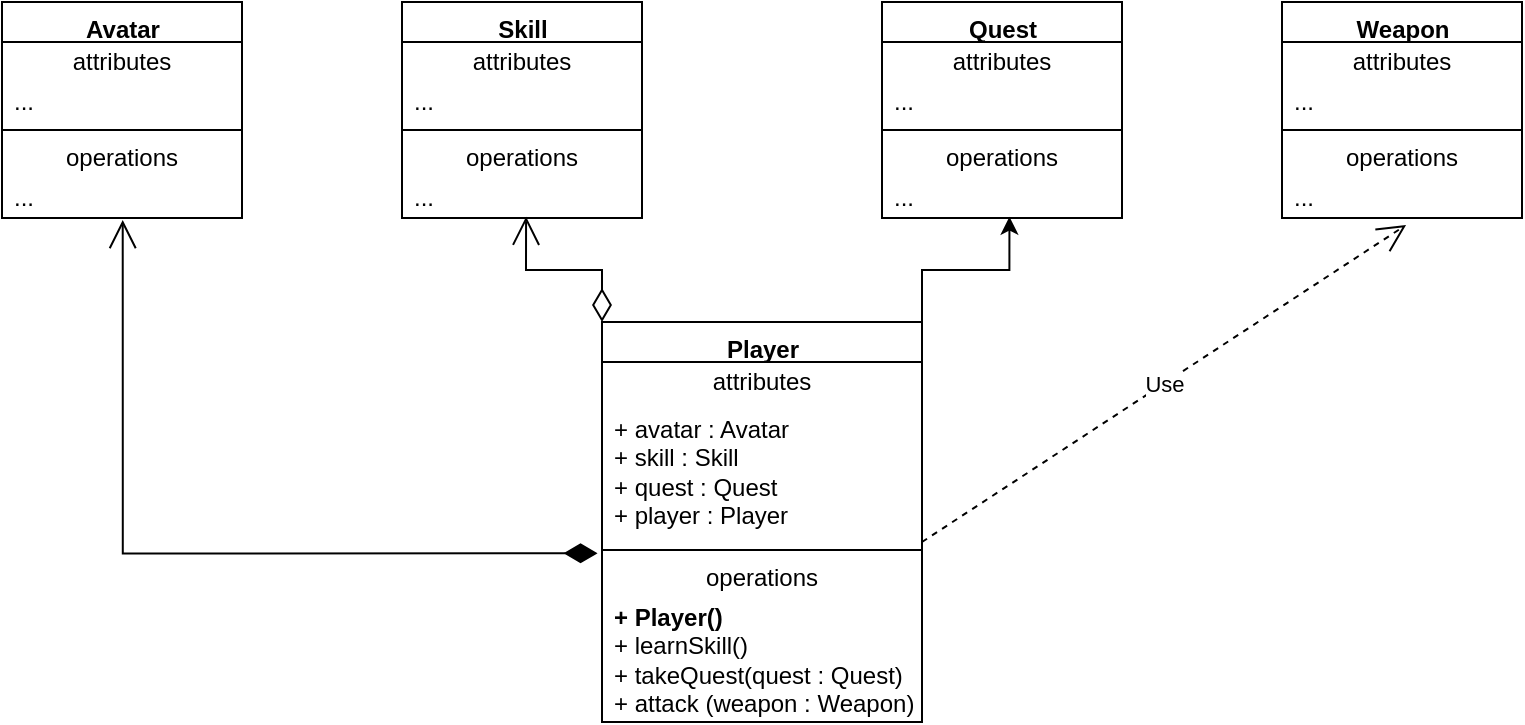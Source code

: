 <mxfile version="20.6.0" type="github">
  <diagram id="YHjtE7DKRVrSAVD579Tr" name="Page-1">
    <mxGraphModel dx="1103" dy="576" grid="1" gridSize="10" guides="1" tooltips="1" connect="1" arrows="1" fold="1" page="1" pageScale="1" pageWidth="850" pageHeight="1100" math="0" shadow="0">
      <root>
        <mxCell id="0" />
        <mxCell id="1" parent="0" />
        <mxCell id="dvTQIRzniaMZb9rKBd6b-1" value="&lt;b&gt;Avatar&lt;/b&gt;" style="swimlane;fontStyle=0;align=center;verticalAlign=top;childLayout=stackLayout;horizontal=1;startSize=20;horizontalStack=0;resizeParent=1;resizeParentMax=0;resizeLast=0;collapsible=0;marginBottom=0;html=1;" vertex="1" parent="1">
          <mxGeometry x="40" y="240" width="120" height="108" as="geometry" />
        </mxCell>
        <mxCell id="dvTQIRzniaMZb9rKBd6b-2" value="attributes" style="text;html=1;strokeColor=none;fillColor=none;align=center;verticalAlign=middle;spacingLeft=4;spacingRight=4;overflow=hidden;rotatable=0;points=[[0,0.5],[1,0.5]];portConstraint=eastwest;" vertex="1" parent="dvTQIRzniaMZb9rKBd6b-1">
          <mxGeometry y="20" width="120" height="20" as="geometry" />
        </mxCell>
        <mxCell id="dvTQIRzniaMZb9rKBd6b-5" value="..." style="text;html=1;strokeColor=none;fillColor=none;align=left;verticalAlign=middle;spacingLeft=4;spacingRight=4;overflow=hidden;rotatable=0;points=[[0,0.5],[1,0.5]];portConstraint=eastwest;" vertex="1" parent="dvTQIRzniaMZb9rKBd6b-1">
          <mxGeometry y="40" width="120" height="20" as="geometry" />
        </mxCell>
        <mxCell id="dvTQIRzniaMZb9rKBd6b-6" value="" style="line;strokeWidth=1;fillColor=none;align=left;verticalAlign=middle;spacingTop=-1;spacingLeft=3;spacingRight=3;rotatable=0;labelPosition=right;points=[];portConstraint=eastwest;" vertex="1" parent="dvTQIRzniaMZb9rKBd6b-1">
          <mxGeometry y="60" width="120" height="8" as="geometry" />
        </mxCell>
        <mxCell id="dvTQIRzniaMZb9rKBd6b-7" value="operations" style="text;html=1;strokeColor=none;fillColor=none;align=center;verticalAlign=middle;spacingLeft=4;spacingRight=4;overflow=hidden;rotatable=0;points=[[0,0.5],[1,0.5]];portConstraint=eastwest;" vertex="1" parent="dvTQIRzniaMZb9rKBd6b-1">
          <mxGeometry y="68" width="120" height="20" as="geometry" />
        </mxCell>
        <mxCell id="dvTQIRzniaMZb9rKBd6b-8" value="..." style="text;html=1;strokeColor=none;fillColor=none;align=left;verticalAlign=middle;spacingLeft=4;spacingRight=4;overflow=hidden;rotatable=0;points=[[0,0.5],[1,0.5]];portConstraint=eastwest;" vertex="1" parent="dvTQIRzniaMZb9rKBd6b-1">
          <mxGeometry y="88" width="120" height="20" as="geometry" />
        </mxCell>
        <mxCell id="dvTQIRzniaMZb9rKBd6b-9" value="&lt;b&gt;Skill&lt;/b&gt;" style="swimlane;fontStyle=0;align=center;verticalAlign=top;childLayout=stackLayout;horizontal=1;startSize=20;horizontalStack=0;resizeParent=1;resizeParentMax=0;resizeLast=0;collapsible=0;marginBottom=0;html=1;" vertex="1" parent="1">
          <mxGeometry x="240" y="240" width="120" height="108" as="geometry" />
        </mxCell>
        <mxCell id="dvTQIRzniaMZb9rKBd6b-10" value="attributes" style="text;html=1;strokeColor=none;fillColor=none;align=center;verticalAlign=middle;spacingLeft=4;spacingRight=4;overflow=hidden;rotatable=0;points=[[0,0.5],[1,0.5]];portConstraint=eastwest;" vertex="1" parent="dvTQIRzniaMZb9rKBd6b-9">
          <mxGeometry y="20" width="120" height="20" as="geometry" />
        </mxCell>
        <mxCell id="dvTQIRzniaMZb9rKBd6b-11" value="..." style="text;html=1;strokeColor=none;fillColor=none;align=left;verticalAlign=middle;spacingLeft=4;spacingRight=4;overflow=hidden;rotatable=0;points=[[0,0.5],[1,0.5]];portConstraint=eastwest;" vertex="1" parent="dvTQIRzniaMZb9rKBd6b-9">
          <mxGeometry y="40" width="120" height="20" as="geometry" />
        </mxCell>
        <mxCell id="dvTQIRzniaMZb9rKBd6b-12" value="" style="line;strokeWidth=1;fillColor=none;align=left;verticalAlign=middle;spacingTop=-1;spacingLeft=3;spacingRight=3;rotatable=0;labelPosition=right;points=[];portConstraint=eastwest;" vertex="1" parent="dvTQIRzniaMZb9rKBd6b-9">
          <mxGeometry y="60" width="120" height="8" as="geometry" />
        </mxCell>
        <mxCell id="dvTQIRzniaMZb9rKBd6b-13" value="operations" style="text;html=1;strokeColor=none;fillColor=none;align=center;verticalAlign=middle;spacingLeft=4;spacingRight=4;overflow=hidden;rotatable=0;points=[[0,0.5],[1,0.5]];portConstraint=eastwest;" vertex="1" parent="dvTQIRzniaMZb9rKBd6b-9">
          <mxGeometry y="68" width="120" height="20" as="geometry" />
        </mxCell>
        <mxCell id="dvTQIRzniaMZb9rKBd6b-14" value="..." style="text;html=1;strokeColor=none;fillColor=none;align=left;verticalAlign=middle;spacingLeft=4;spacingRight=4;overflow=hidden;rotatable=0;points=[[0,0.5],[1,0.5]];portConstraint=eastwest;" vertex="1" parent="dvTQIRzniaMZb9rKBd6b-9">
          <mxGeometry y="88" width="120" height="20" as="geometry" />
        </mxCell>
        <mxCell id="dvTQIRzniaMZb9rKBd6b-15" value="&lt;b&gt;Quest&lt;/b&gt;" style="swimlane;fontStyle=0;align=center;verticalAlign=top;childLayout=stackLayout;horizontal=1;startSize=20;horizontalStack=0;resizeParent=1;resizeParentMax=0;resizeLast=0;collapsible=0;marginBottom=0;html=1;" vertex="1" parent="1">
          <mxGeometry x="480" y="240" width="120" height="108" as="geometry" />
        </mxCell>
        <mxCell id="dvTQIRzniaMZb9rKBd6b-16" value="attributes" style="text;html=1;strokeColor=none;fillColor=none;align=center;verticalAlign=middle;spacingLeft=4;spacingRight=4;overflow=hidden;rotatable=0;points=[[0,0.5],[1,0.5]];portConstraint=eastwest;" vertex="1" parent="dvTQIRzniaMZb9rKBd6b-15">
          <mxGeometry y="20" width="120" height="20" as="geometry" />
        </mxCell>
        <mxCell id="dvTQIRzniaMZb9rKBd6b-17" value="..." style="text;html=1;strokeColor=none;fillColor=none;align=left;verticalAlign=middle;spacingLeft=4;spacingRight=4;overflow=hidden;rotatable=0;points=[[0,0.5],[1,0.5]];portConstraint=eastwest;" vertex="1" parent="dvTQIRzniaMZb9rKBd6b-15">
          <mxGeometry y="40" width="120" height="20" as="geometry" />
        </mxCell>
        <mxCell id="dvTQIRzniaMZb9rKBd6b-18" value="" style="line;strokeWidth=1;fillColor=none;align=left;verticalAlign=middle;spacingTop=-1;spacingLeft=3;spacingRight=3;rotatable=0;labelPosition=right;points=[];portConstraint=eastwest;" vertex="1" parent="dvTQIRzniaMZb9rKBd6b-15">
          <mxGeometry y="60" width="120" height="8" as="geometry" />
        </mxCell>
        <mxCell id="dvTQIRzniaMZb9rKBd6b-19" value="operations" style="text;html=1;strokeColor=none;fillColor=none;align=center;verticalAlign=middle;spacingLeft=4;spacingRight=4;overflow=hidden;rotatable=0;points=[[0,0.5],[1,0.5]];portConstraint=eastwest;" vertex="1" parent="dvTQIRzniaMZb9rKBd6b-15">
          <mxGeometry y="68" width="120" height="20" as="geometry" />
        </mxCell>
        <mxCell id="dvTQIRzniaMZb9rKBd6b-20" value="..." style="text;html=1;strokeColor=none;fillColor=none;align=left;verticalAlign=middle;spacingLeft=4;spacingRight=4;overflow=hidden;rotatable=0;points=[[0,0.5],[1,0.5]];portConstraint=eastwest;" vertex="1" parent="dvTQIRzniaMZb9rKBd6b-15">
          <mxGeometry y="88" width="120" height="20" as="geometry" />
        </mxCell>
        <mxCell id="dvTQIRzniaMZb9rKBd6b-21" value="&lt;b&gt;Weapon&lt;/b&gt;" style="swimlane;fontStyle=0;align=center;verticalAlign=top;childLayout=stackLayout;horizontal=1;startSize=20;horizontalStack=0;resizeParent=1;resizeParentMax=0;resizeLast=0;collapsible=0;marginBottom=0;html=1;" vertex="1" parent="1">
          <mxGeometry x="680" y="240" width="120" height="108" as="geometry" />
        </mxCell>
        <mxCell id="dvTQIRzniaMZb9rKBd6b-22" value="attributes" style="text;html=1;strokeColor=none;fillColor=none;align=center;verticalAlign=middle;spacingLeft=4;spacingRight=4;overflow=hidden;rotatable=0;points=[[0,0.5],[1,0.5]];portConstraint=eastwest;" vertex="1" parent="dvTQIRzniaMZb9rKBd6b-21">
          <mxGeometry y="20" width="120" height="20" as="geometry" />
        </mxCell>
        <mxCell id="dvTQIRzniaMZb9rKBd6b-23" value="..." style="text;html=1;strokeColor=none;fillColor=none;align=left;verticalAlign=middle;spacingLeft=4;spacingRight=4;overflow=hidden;rotatable=0;points=[[0,0.5],[1,0.5]];portConstraint=eastwest;" vertex="1" parent="dvTQIRzniaMZb9rKBd6b-21">
          <mxGeometry y="40" width="120" height="20" as="geometry" />
        </mxCell>
        <mxCell id="dvTQIRzniaMZb9rKBd6b-24" value="" style="line;strokeWidth=1;fillColor=none;align=left;verticalAlign=middle;spacingTop=-1;spacingLeft=3;spacingRight=3;rotatable=0;labelPosition=right;points=[];portConstraint=eastwest;" vertex="1" parent="dvTQIRzniaMZb9rKBd6b-21">
          <mxGeometry y="60" width="120" height="8" as="geometry" />
        </mxCell>
        <mxCell id="dvTQIRzniaMZb9rKBd6b-25" value="operations" style="text;html=1;strokeColor=none;fillColor=none;align=center;verticalAlign=middle;spacingLeft=4;spacingRight=4;overflow=hidden;rotatable=0;points=[[0,0.5],[1,0.5]];portConstraint=eastwest;" vertex="1" parent="dvTQIRzniaMZb9rKBd6b-21">
          <mxGeometry y="68" width="120" height="20" as="geometry" />
        </mxCell>
        <mxCell id="dvTQIRzniaMZb9rKBd6b-26" value="..." style="text;html=1;strokeColor=none;fillColor=none;align=left;verticalAlign=middle;spacingLeft=4;spacingRight=4;overflow=hidden;rotatable=0;points=[[0,0.5],[1,0.5]];portConstraint=eastwest;" vertex="1" parent="dvTQIRzniaMZb9rKBd6b-21">
          <mxGeometry y="88" width="120" height="20" as="geometry" />
        </mxCell>
        <mxCell id="dvTQIRzniaMZb9rKBd6b-38" style="edgeStyle=orthogonalEdgeStyle;rounded=0;orthogonalLoop=1;jettySize=auto;html=1;exitX=1;exitY=0;exitDx=0;exitDy=0;entryX=0.531;entryY=0.967;entryDx=0;entryDy=0;entryPerimeter=0;" edge="1" parent="1" source="dvTQIRzniaMZb9rKBd6b-27" target="dvTQIRzniaMZb9rKBd6b-20">
          <mxGeometry relative="1" as="geometry" />
        </mxCell>
        <mxCell id="dvTQIRzniaMZb9rKBd6b-27" value="&lt;b&gt;Player&lt;/b&gt;" style="swimlane;fontStyle=0;align=center;verticalAlign=top;childLayout=stackLayout;horizontal=1;startSize=20;horizontalStack=0;resizeParent=1;resizeParentMax=0;resizeLast=0;collapsible=0;marginBottom=0;html=1;" vertex="1" parent="1">
          <mxGeometry x="340" y="400" width="160" height="200" as="geometry" />
        </mxCell>
        <mxCell id="dvTQIRzniaMZb9rKBd6b-28" value="attributes" style="text;html=1;strokeColor=none;fillColor=none;align=center;verticalAlign=middle;spacingLeft=4;spacingRight=4;overflow=hidden;rotatable=0;points=[[0,0.5],[1,0.5]];portConstraint=eastwest;" vertex="1" parent="dvTQIRzniaMZb9rKBd6b-27">
          <mxGeometry y="20" width="160" height="20" as="geometry" />
        </mxCell>
        <mxCell id="dvTQIRzniaMZb9rKBd6b-29" value="+ avatar : Avatar&lt;br&gt;+ skill : Skill&lt;br&gt;+ quest : Quest&lt;br&gt;+ player : Player" style="text;html=1;strokeColor=none;fillColor=none;align=left;verticalAlign=middle;spacingLeft=4;spacingRight=4;overflow=hidden;rotatable=0;points=[[0,0.5],[1,0.5]];portConstraint=eastwest;" vertex="1" parent="dvTQIRzniaMZb9rKBd6b-27">
          <mxGeometry y="40" width="160" height="70" as="geometry" />
        </mxCell>
        <mxCell id="dvTQIRzniaMZb9rKBd6b-30" value="" style="line;strokeWidth=1;fillColor=none;align=left;verticalAlign=middle;spacingTop=-1;spacingLeft=3;spacingRight=3;rotatable=0;labelPosition=right;points=[];portConstraint=eastwest;" vertex="1" parent="dvTQIRzniaMZb9rKBd6b-27">
          <mxGeometry y="110" width="160" height="8" as="geometry" />
        </mxCell>
        <mxCell id="dvTQIRzniaMZb9rKBd6b-31" value="operations" style="text;html=1;strokeColor=none;fillColor=none;align=center;verticalAlign=middle;spacingLeft=4;spacingRight=4;overflow=hidden;rotatable=0;points=[[0,0.5],[1,0.5]];portConstraint=eastwest;" vertex="1" parent="dvTQIRzniaMZb9rKBd6b-27">
          <mxGeometry y="118" width="160" height="20" as="geometry" />
        </mxCell>
        <mxCell id="dvTQIRzniaMZb9rKBd6b-32" value="&lt;b&gt;+ Player()&lt;br&gt;&lt;/b&gt;+ learnSkill()&lt;br&gt;+ takeQuest(quest : Quest)&lt;br&gt;+ attack (weapon : Weapon)" style="text;html=1;strokeColor=none;fillColor=none;align=left;verticalAlign=middle;spacingLeft=4;spacingRight=4;overflow=hidden;rotatable=0;points=[[0,0.5],[1,0.5]];portConstraint=eastwest;" vertex="1" parent="dvTQIRzniaMZb9rKBd6b-27">
          <mxGeometry y="138" width="160" height="62" as="geometry" />
        </mxCell>
        <mxCell id="dvTQIRzniaMZb9rKBd6b-35" value="Use" style="endArrow=open;endSize=12;dashed=1;html=1;rounded=0;exitX=1;exitY=0;exitDx=0;exitDy=0;exitPerimeter=0;entryX=0.517;entryY=1.175;entryDx=0;entryDy=0;entryPerimeter=0;" edge="1" parent="1" source="dvTQIRzniaMZb9rKBd6b-30" target="dvTQIRzniaMZb9rKBd6b-26">
          <mxGeometry width="160" relative="1" as="geometry">
            <mxPoint x="500" y="520" as="sourcePoint" />
            <mxPoint x="660" y="520" as="targetPoint" />
          </mxGeometry>
        </mxCell>
        <mxCell id="dvTQIRzniaMZb9rKBd6b-36" value="" style="endArrow=open;html=1;endSize=12;startArrow=diamondThin;startSize=14;startFill=0;edgeStyle=orthogonalEdgeStyle;align=left;verticalAlign=bottom;rounded=0;exitX=0;exitY=0;exitDx=0;exitDy=0;entryX=0.517;entryY=0.967;entryDx=0;entryDy=0;entryPerimeter=0;" edge="1" parent="1" source="dvTQIRzniaMZb9rKBd6b-27" target="dvTQIRzniaMZb9rKBd6b-14">
          <mxGeometry x="-1" y="3" relative="1" as="geometry">
            <mxPoint x="320" y="390" as="sourcePoint" />
            <mxPoint x="480" y="390" as="targetPoint" />
          </mxGeometry>
        </mxCell>
        <mxCell id="dvTQIRzniaMZb9rKBd6b-37" value="" style="endArrow=open;html=1;endSize=12;startArrow=diamondThin;startSize=14;startFill=1;edgeStyle=orthogonalEdgeStyle;align=left;verticalAlign=bottom;rounded=0;exitX=-0.014;exitY=-0.117;exitDx=0;exitDy=0;exitPerimeter=0;entryX=0.503;entryY=1.05;entryDx=0;entryDy=0;entryPerimeter=0;" edge="1" parent="1" source="dvTQIRzniaMZb9rKBd6b-31" target="dvTQIRzniaMZb9rKBd6b-8">
          <mxGeometry x="-1" y="3" relative="1" as="geometry">
            <mxPoint x="90" y="480" as="sourcePoint" />
            <mxPoint x="250" y="480" as="targetPoint" />
          </mxGeometry>
        </mxCell>
      </root>
    </mxGraphModel>
  </diagram>
</mxfile>
